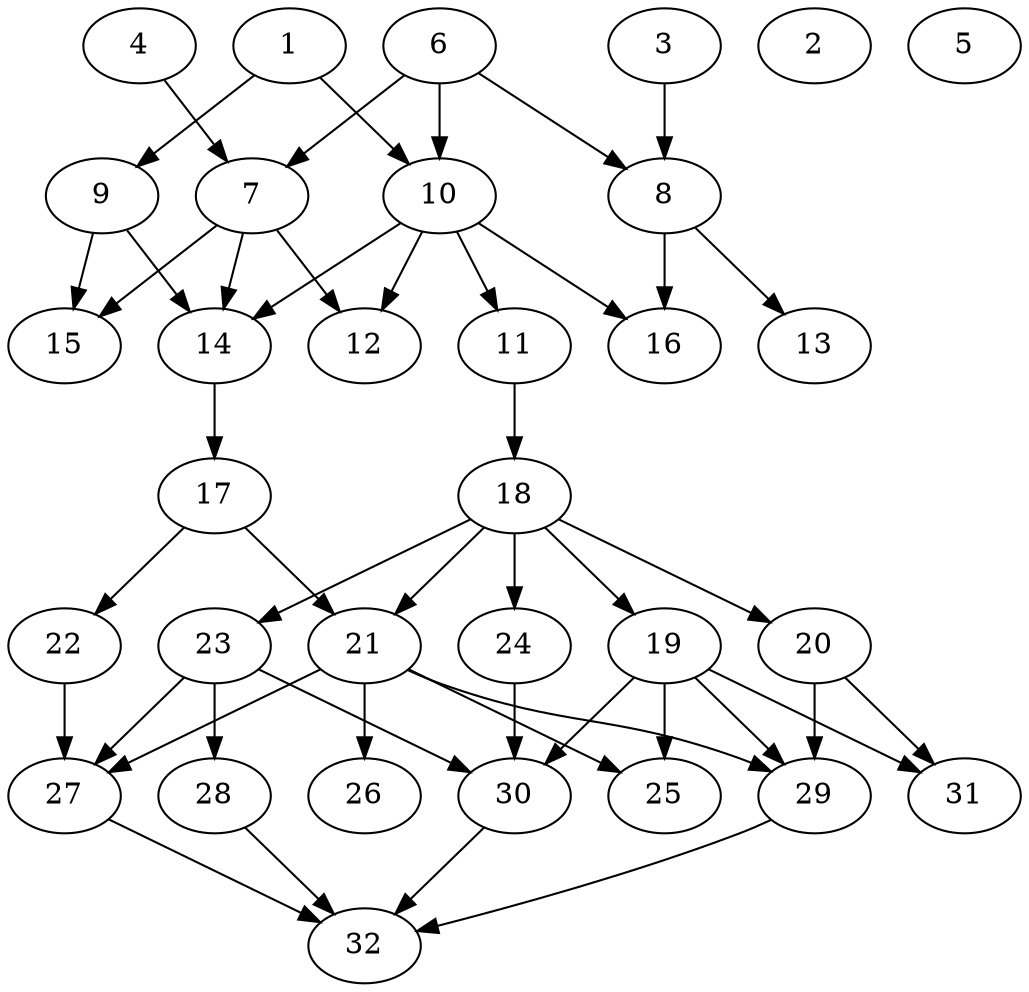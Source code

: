 // DAG (tier=2-normal, mode=compute, n=32, ccr=0.372, fat=0.558, density=0.530, regular=0.423, jump=0.108, mindata=524288, maxdata=8388608)
// DAG automatically generated by daggen at Sun Aug 24 16:33:33 2025
// /home/ermia/Project/Environments/daggen/bin/daggen --dot --ccr 0.372 --fat 0.558 --regular 0.423 --density 0.530 --jump 0.108 --mindata 524288 --maxdata 8388608 -n 32 
digraph G {
  1 [size="31403276628482064384", alpha="0.08", expect_size="15701638314241032192"]
  1 -> 9 [size ="79629373145088"]
  1 -> 10 [size ="79629373145088"]
  2 [size="545437841393174183936", alpha="0.20", expect_size="272718920696587091968"]
  3 [size="3233996536592164", alpha="0.08", expect_size="1616998268296082"]
  3 -> 8 [size ="74894700183552"]
  4 [size="2548985462937092096", alpha="0.11", expect_size="1274492731468546048"]
  4 -> 7 [size ="14927997698048"]
  5 [size="22039422034277040128", alpha="0.02", expect_size="11019711017138520064"]
  6 [size="135915984118888792064", alpha="0.00", expect_size="67957992059444396032"]
  6 -> 7 [size ="211480507056128"]
  6 -> 8 [size ="211480507056128"]
  6 -> 10 [size ="211480507056128"]
  7 [size="518653924369394304", alpha="0.13", expect_size="259326962184697152"]
  7 -> 12 [size ="224478554488832"]
  7 -> 14 [size ="224478554488832"]
  7 -> 15 [size ="224478554488832"]
  8 [size="136375586456322368", alpha="0.15", expect_size="68187793228161184"]
  8 -> 13 [size ="114591874940928"]
  8 -> 16 [size ="114591874940928"]
  9 [size="186352575662258126848", alpha="0.13", expect_size="93176287831129063424"]
  9 -> 14 [size ="261003853955072"]
  9 -> 15 [size ="261003853955072"]
  10 [size="657802096998541440", alpha="0.05", expect_size="328901048499270720"]
  10 -> 11 [size ="490793974366208"]
  10 -> 12 [size ="490793974366208"]
  10 -> 14 [size ="490793974366208"]
  10 -> 16 [size ="490793974366208"]
  11 [size="4211300546239101", alpha="0.02", expect_size="2105650273119550"]
  11 -> 18 [size ="2744618319872"]
  12 [size="335982994075057913856", alpha="0.02", expect_size="167991497037528956928"]
  13 [size="28122252258638436", alpha="0.14", expect_size="14061126129319218"]
  14 [size="970050621733704704", alpha="0.10", expect_size="485025310866852352"]
  14 -> 17 [size ="450956667912192"]
  15 [size="3473765758837971", alpha="0.18", expect_size="1736882879418985"]
  16 [size="184611904723924608", alpha="0.06", expect_size="92305952361962304"]
  17 [size="725245548680755968", alpha="0.13", expect_size="362622774340377984"]
  17 -> 21 [size ="310198652633088"]
  17 -> 22 [size ="310198652633088"]
  18 [size="40332870694499312", alpha="0.03", expect_size="20166435347249656"]
  18 -> 19 [size ="25807686729728"]
  18 -> 20 [size ="25807686729728"]
  18 -> 21 [size ="25807686729728"]
  18 -> 23 [size ="25807686729728"]
  18 -> 24 [size ="25807686729728"]
  19 [size="21780830887480408", alpha="0.18", expect_size="10890415443740204"]
  19 -> 25 [size ="13894630244352"]
  19 -> 29 [size ="13894630244352"]
  19 -> 30 [size ="13894630244352"]
  19 -> 31 [size ="13894630244352"]
  20 [size="26822443302158956", alpha="0.19", expect_size="13411221651079478"]
  20 -> 29 [size ="429566657036288"]
  20 -> 31 [size ="429566657036288"]
  21 [size="9364934188252788", alpha="0.15", expect_size="4682467094126394"]
  21 -> 25 [size ="423584740671488"]
  21 -> 26 [size ="423584740671488"]
  21 -> 27 [size ="423584740671488"]
  21 -> 29 [size ="423584740671488"]
  22 [size="510919417087532204032", alpha="0.09", expect_size="255459708543766102016"]
  22 -> 27 [size ="511279357755392"]
  23 [size="292152150052235968", alpha="0.04", expect_size="146076075026117984"]
  23 -> 27 [size ="220762157875200"]
  23 -> 28 [size ="220762157875200"]
  23 -> 30 [size ="220762157875200"]
  24 [size="11953087766237968", alpha="0.06", expect_size="5976543883118984"]
  24 -> 30 [size ="192710224904192"]
  25 [size="10303955390135472", alpha="0.18", expect_size="5151977695067736"]
  26 [size="28140514163563120", alpha="0.01", expect_size="14070257081781560"]
  27 [size="126866476590015328", alpha="0.05", expect_size="63433238295007664"]
  27 -> 32 [size ="102877922066432"]
  28 [size="219127281248148000", alpha="0.04", expect_size="109563640624074000"]
  28 -> 32 [size ="79784520450048"]
  29 [size="2643510871272882", alpha="0.04", expect_size="1321755435636441"]
  29 -> 32 [size ="47996796403712"]
  30 [size="5913872643185967104", alpha="0.15", expect_size="2956936321592983552"]
  30 -> 32 [size ="26162021531648"]
  31 [size="541291007522781184", alpha="0.03", expect_size="270645503761390592"]
  32 [size="453709994346976116736", alpha="0.13", expect_size="226854997173488058368"]
}